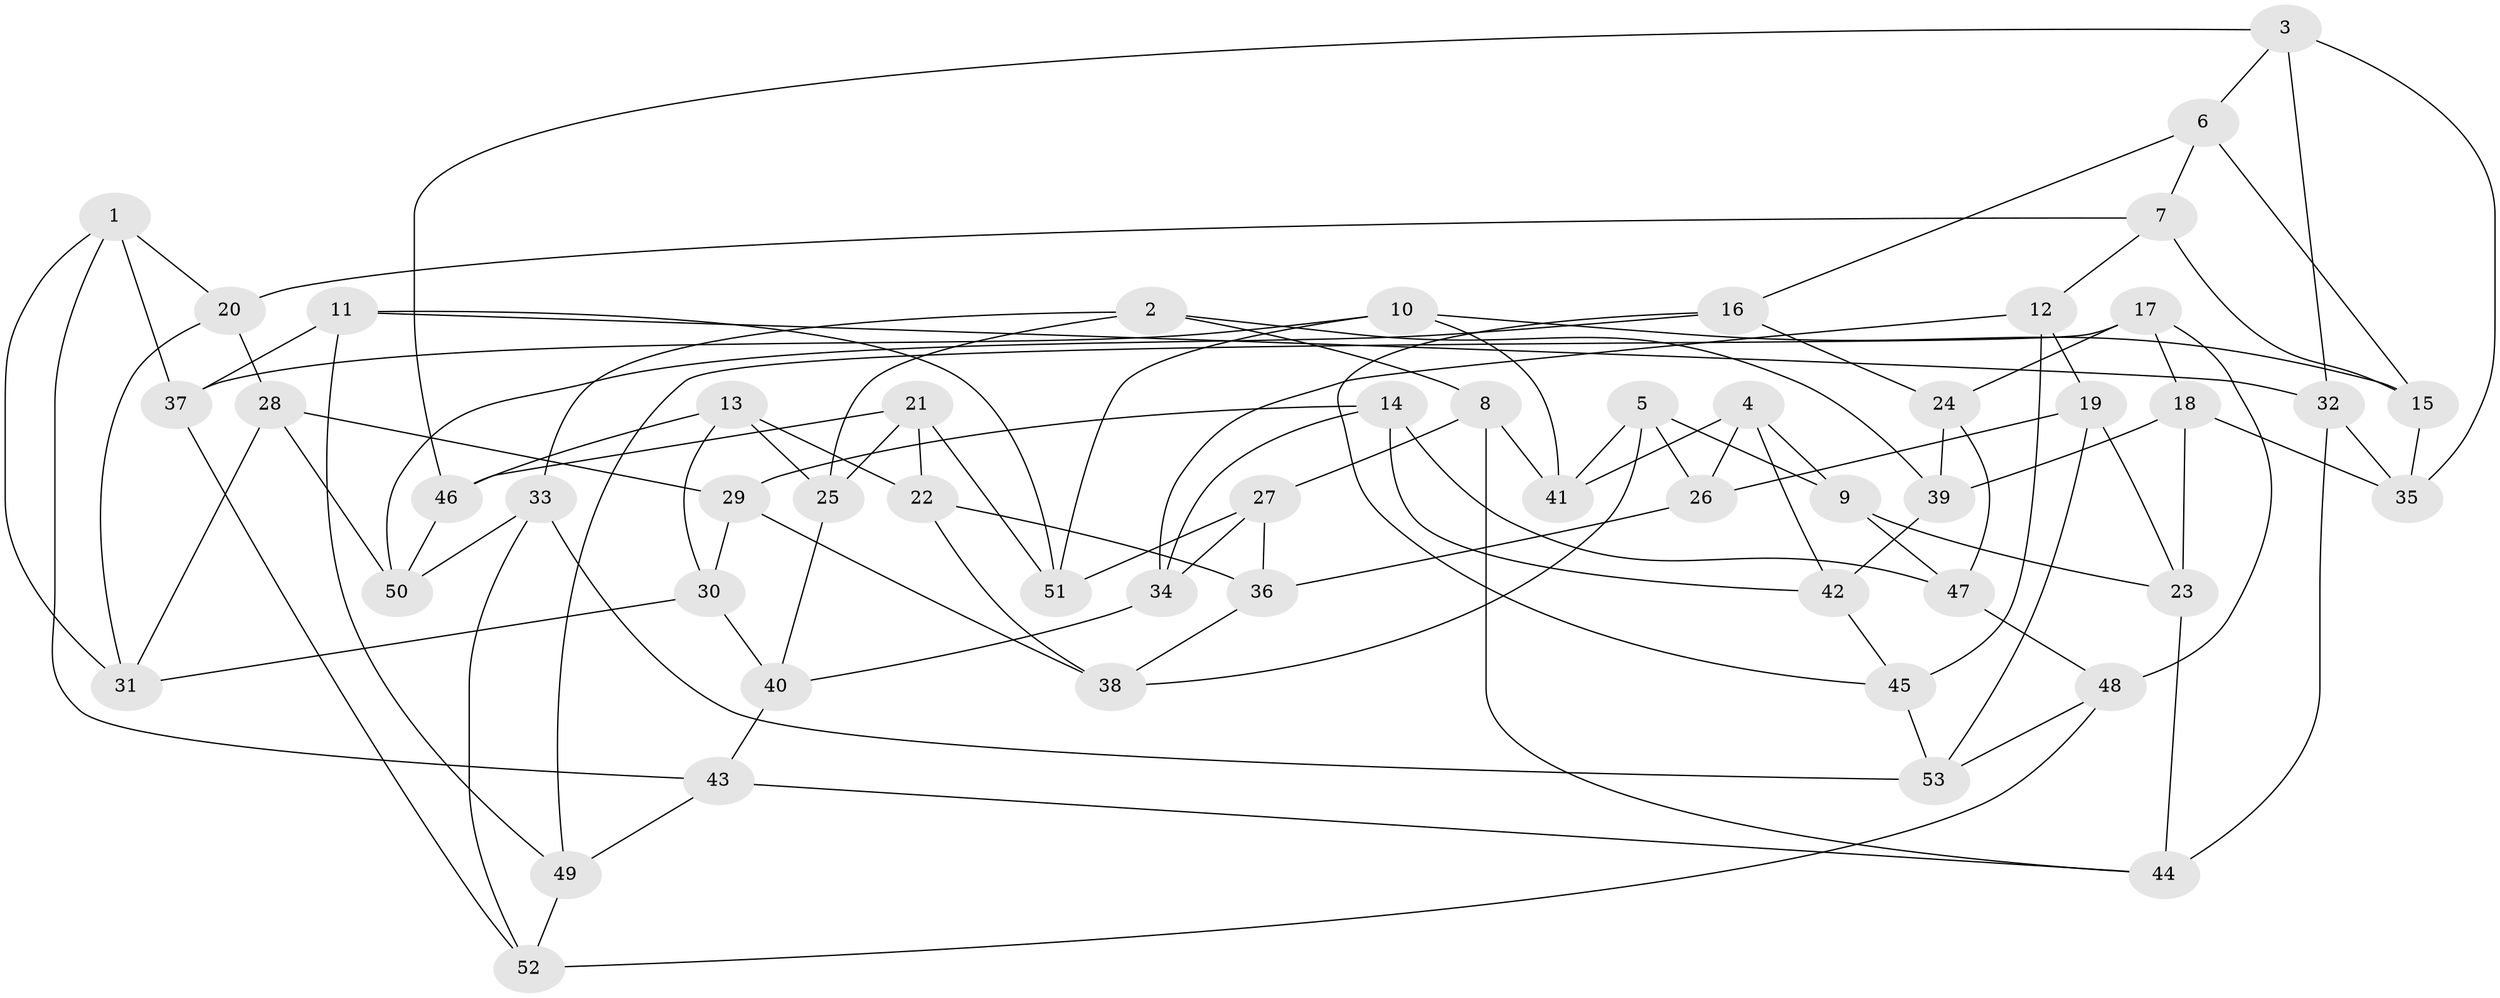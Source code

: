 // coarse degree distribution, {5: 0.25, 6: 0.40625, 4: 0.28125, 3: 0.0625}
// Generated by graph-tools (version 1.1) at 2025/52/02/27/25 19:52:28]
// undirected, 53 vertices, 106 edges
graph export_dot {
graph [start="1"]
  node [color=gray90,style=filled];
  1;
  2;
  3;
  4;
  5;
  6;
  7;
  8;
  9;
  10;
  11;
  12;
  13;
  14;
  15;
  16;
  17;
  18;
  19;
  20;
  21;
  22;
  23;
  24;
  25;
  26;
  27;
  28;
  29;
  30;
  31;
  32;
  33;
  34;
  35;
  36;
  37;
  38;
  39;
  40;
  41;
  42;
  43;
  44;
  45;
  46;
  47;
  48;
  49;
  50;
  51;
  52;
  53;
  1 -- 20;
  1 -- 43;
  1 -- 31;
  1 -- 37;
  2 -- 33;
  2 -- 8;
  2 -- 39;
  2 -- 25;
  3 -- 35;
  3 -- 46;
  3 -- 32;
  3 -- 6;
  4 -- 9;
  4 -- 41;
  4 -- 26;
  4 -- 42;
  5 -- 38;
  5 -- 26;
  5 -- 9;
  5 -- 41;
  6 -- 15;
  6 -- 16;
  6 -- 7;
  7 -- 20;
  7 -- 15;
  7 -- 12;
  8 -- 44;
  8 -- 41;
  8 -- 27;
  9 -- 23;
  9 -- 47;
  10 -- 37;
  10 -- 41;
  10 -- 51;
  10 -- 15;
  11 -- 49;
  11 -- 32;
  11 -- 51;
  11 -- 37;
  12 -- 34;
  12 -- 19;
  12 -- 45;
  13 -- 22;
  13 -- 25;
  13 -- 46;
  13 -- 30;
  14 -- 29;
  14 -- 47;
  14 -- 42;
  14 -- 34;
  15 -- 35;
  16 -- 45;
  16 -- 50;
  16 -- 24;
  17 -- 49;
  17 -- 48;
  17 -- 18;
  17 -- 24;
  18 -- 35;
  18 -- 39;
  18 -- 23;
  19 -- 26;
  19 -- 53;
  19 -- 23;
  20 -- 31;
  20 -- 28;
  21 -- 51;
  21 -- 22;
  21 -- 25;
  21 -- 46;
  22 -- 38;
  22 -- 36;
  23 -- 44;
  24 -- 39;
  24 -- 47;
  25 -- 40;
  26 -- 36;
  27 -- 36;
  27 -- 51;
  27 -- 34;
  28 -- 31;
  28 -- 29;
  28 -- 50;
  29 -- 30;
  29 -- 38;
  30 -- 40;
  30 -- 31;
  32 -- 44;
  32 -- 35;
  33 -- 53;
  33 -- 50;
  33 -- 52;
  34 -- 40;
  36 -- 38;
  37 -- 52;
  39 -- 42;
  40 -- 43;
  42 -- 45;
  43 -- 49;
  43 -- 44;
  45 -- 53;
  46 -- 50;
  47 -- 48;
  48 -- 53;
  48 -- 52;
  49 -- 52;
}
